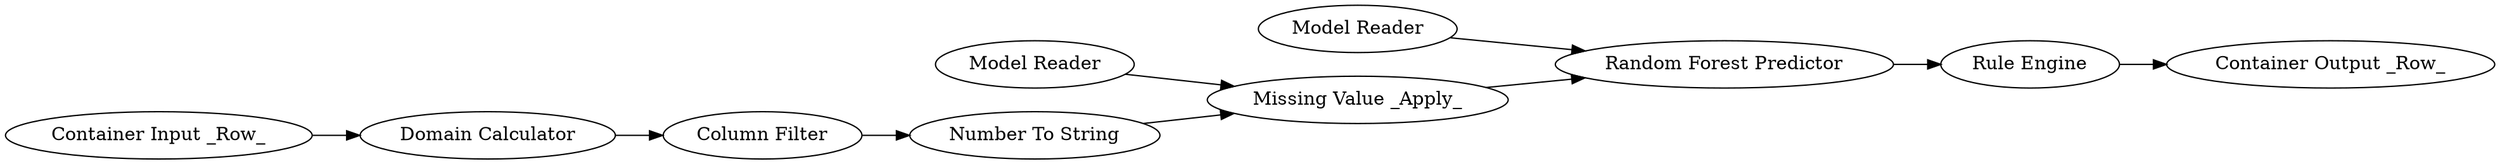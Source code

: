 digraph {
	1188 -> 1195
	1189 -> 1188
	1193 -> 110
	110 -> 108
	112 -> 1190
	108 -> 112
	1194 -> 108
	105 -> 110
	1195 -> 105
	1194 [label="Model Reader"]
	1193 [label="Model Reader"]
	1195 [label="Column Filter"]
	112 [label="Rule Engine"]
	1188 [label="Domain Calculator"]
	1190 [label="Container Output _Row_"]
	108 [label="Random Forest Predictor"]
	1189 [label="Container Input _Row_"]
	105 [label="Number To String"]
	110 [label="Missing Value _Apply_"]
	rankdir=LR
}
